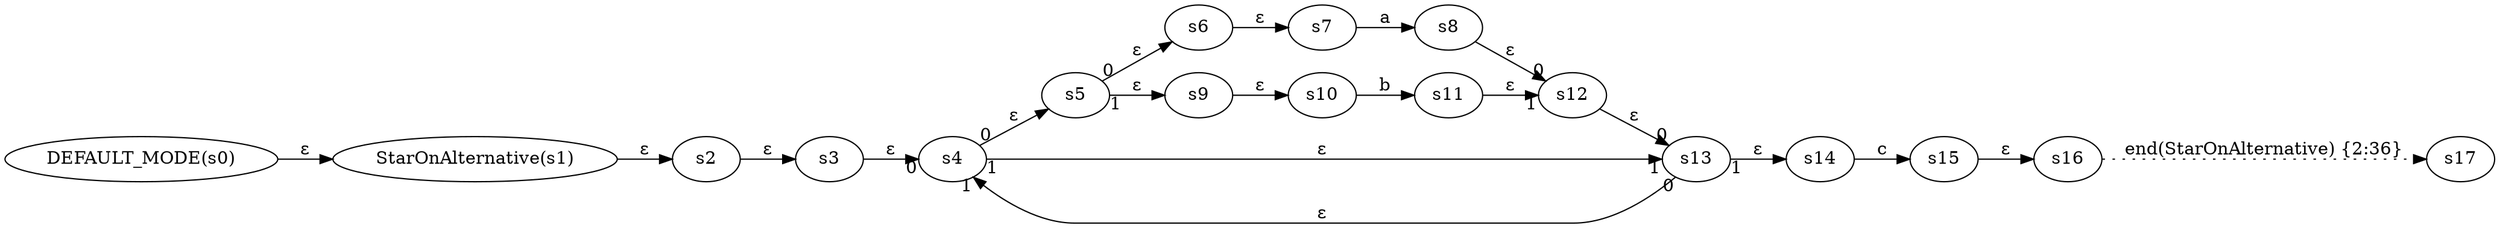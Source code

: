 digraph ATN {
  rankdir=LR;

  "DEFAULT_MODE(s0)" -> "StarOnAlternative(s1)" [label=ε]
  "StarOnAlternative(s1)" -> s2 [label=ε]
  s2 -> s3 [label=ε]
  s3 -> s4 [label=ε, headlabel=0]
  s4 -> s5 [label=ε, taillabel=0]
  s5 -> s6 [label=ε, taillabel=0]
  s6 -> s7 [label=ε]
  s7 -> s8 [label=a]
  s8 -> s12 [label=ε, headlabel=0]
  s12 -> s13 [label=ε, headlabel=0]
  s13 -> s4 [label=ε, taillabel=0, headlabel=1]
  s13 -> s14 [label=ε, taillabel=1]
  s14 -> s15 [label=c]
  s15 -> s16 [label=ε]
  s16 -> s17 [label="end(StarOnAlternative) {2:36}", style=dotted]
  s5 -> s9 [label=ε, taillabel=1]
  s9 -> s10 [label=ε]
  s10 -> s11 [label=b]
  s11 -> s12 [label=ε, headlabel=1]
  s4 -> s13 [label=ε, taillabel=1, headlabel=1]
}